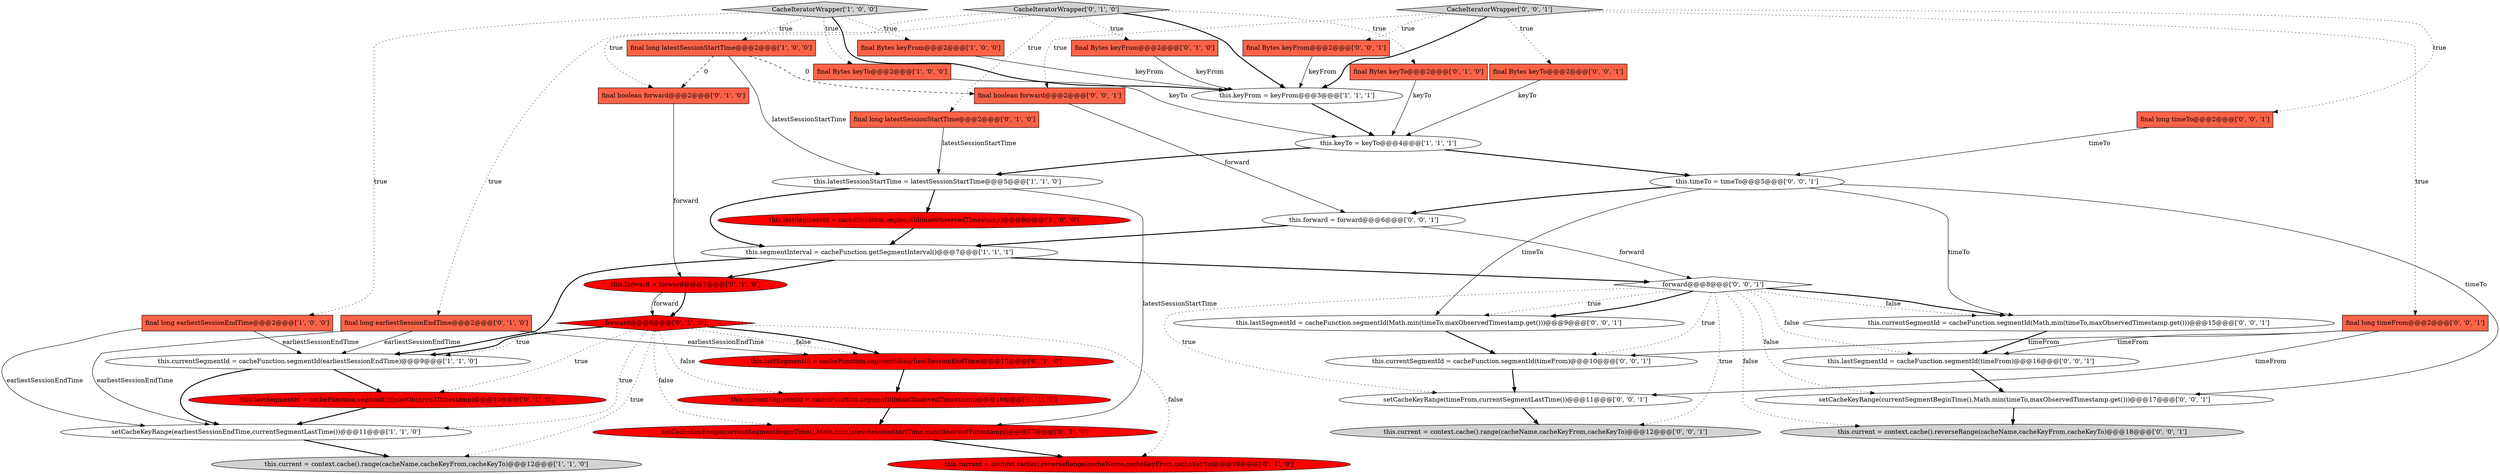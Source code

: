digraph {
17 [style = filled, label = "this.lastSegmentId = cacheFunction.segmentId(maxObservedTimestamp)@@@10@@@['0', '1', '0']", fillcolor = red, shape = ellipse image = "AAA1AAABBB2BBB"];
25 [style = filled, label = "final boolean forward@@@2@@@['0', '1', '0']", fillcolor = tomato, shape = box image = "AAA1AAABBB2BBB"];
26 [style = filled, label = "setCacheKeyRange(timeFrom,currentSegmentLastTime())@@@11@@@['0', '0', '1']", fillcolor = white, shape = ellipse image = "AAA0AAABBB3BBB"];
27 [style = filled, label = "forward@@@8@@@['0', '0', '1']", fillcolor = white, shape = diamond image = "AAA0AAABBB3BBB"];
38 [style = filled, label = "setCacheKeyRange(currentSegmentBeginTime(),Math.min(timeTo,maxObservedTimestamp.get()))@@@17@@@['0', '0', '1']", fillcolor = white, shape = ellipse image = "AAA0AAABBB3BBB"];
15 [style = filled, label = "this.lastSegmentId = cacheFunction.segmentId(earliestSessionEndTime)@@@15@@@['0', '1', '0']", fillcolor = red, shape = ellipse image = "AAA1AAABBB2BBB"];
9 [style = filled, label = "this.lastSegmentId = cacheFunction.segmentId(maxObservedTimestamp)@@@6@@@['1', '0', '0']", fillcolor = red, shape = ellipse image = "AAA1AAABBB1BBB"];
40 [style = filled, label = "final long timeFrom@@@2@@@['0', '0', '1']", fillcolor = tomato, shape = box image = "AAA0AAABBB3BBB"];
37 [style = filled, label = "this.currentSegmentId = cacheFunction.segmentId(Math.min(timeTo,maxObservedTimestamp.get()))@@@15@@@['0', '0', '1']", fillcolor = white, shape = ellipse image = "AAA0AAABBB3BBB"];
7 [style = filled, label = "this.currentSegmentId = cacheFunction.segmentId(earliestSessionEndTime)@@@9@@@['1', '1', '0']", fillcolor = white, shape = ellipse image = "AAA0AAABBB1BBB"];
10 [style = filled, label = "this.latestSessionStartTime = latestSessionStartTime@@@5@@@['1', '1', '0']", fillcolor = white, shape = ellipse image = "AAA0AAABBB1BBB"];
5 [style = filled, label = "this.keyFrom = keyFrom@@@3@@@['1', '1', '1']", fillcolor = white, shape = ellipse image = "AAA0AAABBB1BBB"];
20 [style = filled, label = "this.currentSegmentId = cacheFunction.segmentId(maxObservedTimestamp)@@@16@@@['0', '1', '0']", fillcolor = red, shape = ellipse image = "AAA1AAABBB2BBB"];
33 [style = filled, label = "final Bytes keyFrom@@@2@@@['0', '0', '1']", fillcolor = tomato, shape = box image = "AAA0AAABBB3BBB"];
35 [style = filled, label = "final Bytes keyTo@@@2@@@['0', '0', '1']", fillcolor = tomato, shape = box image = "AAA0AAABBB3BBB"];
39 [style = filled, label = "this.current = context.cache().range(cacheName,cacheKeyFrom,cacheKeyTo)@@@12@@@['0', '0', '1']", fillcolor = lightgray, shape = ellipse image = "AAA0AAABBB3BBB"];
11 [style = filled, label = "final long latestSessionStartTime@@@2@@@['1', '0', '0']", fillcolor = tomato, shape = box image = "AAA1AAABBB1BBB"];
21 [style = filled, label = "this.forward = forward@@@7@@@['0', '1', '0']", fillcolor = red, shape = ellipse image = "AAA1AAABBB2BBB"];
3 [style = filled, label = "this.segmentInterval = cacheFunction.getSegmentInterval()@@@7@@@['1', '1', '1']", fillcolor = white, shape = ellipse image = "AAA0AAABBB1BBB"];
14 [style = filled, label = "CacheIteratorWrapper['0', '1', '0']", fillcolor = lightgray, shape = diamond image = "AAA0AAABBB2BBB"];
28 [style = filled, label = "this.currentSegmentId = cacheFunction.segmentId(timeFrom)@@@10@@@['0', '0', '1']", fillcolor = white, shape = ellipse image = "AAA0AAABBB3BBB"];
24 [style = filled, label = "final long latestSessionStartTime@@@2@@@['0', '1', '0']", fillcolor = tomato, shape = box image = "AAA0AAABBB2BBB"];
30 [style = filled, label = "this.forward = forward@@@6@@@['0', '0', '1']", fillcolor = white, shape = ellipse image = "AAA0AAABBB3BBB"];
12 [style = filled, label = "CacheIteratorWrapper['1', '0', '0']", fillcolor = lightgray, shape = diamond image = "AAA0AAABBB1BBB"];
6 [style = filled, label = "this.keyTo = keyTo@@@4@@@['1', '1', '1']", fillcolor = white, shape = ellipse image = "AAA0AAABBB1BBB"];
36 [style = filled, label = "CacheIteratorWrapper['0', '0', '1']", fillcolor = lightgray, shape = diamond image = "AAA0AAABBB3BBB"];
2 [style = filled, label = "final Bytes keyFrom@@@2@@@['1', '0', '0']", fillcolor = tomato, shape = box image = "AAA0AAABBB1BBB"];
16 [style = filled, label = "forward@@@8@@@['0', '1', '0']", fillcolor = red, shape = diamond image = "AAA1AAABBB2BBB"];
29 [style = filled, label = "this.timeTo = timeTo@@@5@@@['0', '0', '1']", fillcolor = white, shape = ellipse image = "AAA0AAABBB3BBB"];
41 [style = filled, label = "final boolean forward@@@2@@@['0', '0', '1']", fillcolor = tomato, shape = box image = "AAA0AAABBB3BBB"];
4 [style = filled, label = "this.current = context.cache().range(cacheName,cacheKeyFrom,cacheKeyTo)@@@12@@@['1', '1', '0']", fillcolor = lightgray, shape = ellipse image = "AAA0AAABBB1BBB"];
18 [style = filled, label = "final long earliestSessionEndTime@@@2@@@['0', '1', '0']", fillcolor = tomato, shape = box image = "AAA0AAABBB2BBB"];
8 [style = filled, label = "final long earliestSessionEndTime@@@2@@@['1', '0', '0']", fillcolor = tomato, shape = box image = "AAA0AAABBB1BBB"];
23 [style = filled, label = "final Bytes keyFrom@@@2@@@['0', '1', '0']", fillcolor = tomato, shape = box image = "AAA0AAABBB2BBB"];
32 [style = filled, label = "this.current = context.cache().reverseRange(cacheName,cacheKeyFrom,cacheKeyTo)@@@18@@@['0', '0', '1']", fillcolor = lightgray, shape = ellipse image = "AAA0AAABBB3BBB"];
22 [style = filled, label = "this.current = context.cache().reverseRange(cacheName,cacheKeyFrom,cacheKeyTo)@@@18@@@['0', '1', '0']", fillcolor = red, shape = ellipse image = "AAA1AAABBB2BBB"];
1 [style = filled, label = "setCacheKeyRange(earliestSessionEndTime,currentSegmentLastTime())@@@11@@@['1', '1', '0']", fillcolor = white, shape = ellipse image = "AAA0AAABBB1BBB"];
42 [style = filled, label = "this.lastSegmentId = cacheFunction.segmentId(timeFrom)@@@16@@@['0', '0', '1']", fillcolor = white, shape = ellipse image = "AAA0AAABBB3BBB"];
13 [style = filled, label = "setCacheKeyRange(currentSegmentBeginTime(),Math.min(latestSessionStartTime,maxObservedTimestamp))@@@17@@@['0', '1', '0']", fillcolor = red, shape = ellipse image = "AAA1AAABBB2BBB"];
34 [style = filled, label = "this.lastSegmentId = cacheFunction.segmentId(Math.min(timeTo,maxObservedTimestamp.get()))@@@9@@@['0', '0', '1']", fillcolor = white, shape = ellipse image = "AAA0AAABBB3BBB"];
31 [style = filled, label = "final long timeTo@@@2@@@['0', '0', '1']", fillcolor = tomato, shape = box image = "AAA0AAABBB3BBB"];
0 [style = filled, label = "final Bytes keyTo@@@2@@@['1', '0', '0']", fillcolor = tomato, shape = box image = "AAA0AAABBB1BBB"];
19 [style = filled, label = "final Bytes keyTo@@@2@@@['0', '1', '0']", fillcolor = tomato, shape = box image = "AAA0AAABBB2BBB"];
23->5 [style = solid, label="keyFrom"];
14->19 [style = dotted, label="true"];
12->5 [style = bold, label=""];
29->30 [style = bold, label=""];
27->32 [style = dotted, label="false"];
12->8 [style = dotted, label="true"];
27->37 [style = dotted, label="false"];
16->15 [style = dotted, label="false"];
16->17 [style = dotted, label="true"];
16->7 [style = bold, label=""];
10->13 [style = solid, label="latestSessionStartTime"];
31->29 [style = solid, label="timeTo"];
27->38 [style = dotted, label="false"];
6->29 [style = bold, label=""];
3->27 [style = bold, label=""];
25->21 [style = solid, label="forward"];
8->7 [style = solid, label="earliestSessionEndTime"];
16->7 [style = dotted, label="true"];
15->20 [style = bold, label=""];
0->6 [style = solid, label="keyTo"];
21->16 [style = bold, label=""];
13->22 [style = bold, label=""];
33->5 [style = solid, label="keyFrom"];
14->18 [style = dotted, label="true"];
40->28 [style = solid, label="timeFrom"];
24->10 [style = solid, label="latestSessionStartTime"];
1->4 [style = bold, label=""];
7->1 [style = bold, label=""];
18->1 [style = solid, label="earliestSessionEndTime"];
14->24 [style = dotted, label="true"];
12->2 [style = dotted, label="true"];
36->40 [style = dotted, label="true"];
16->4 [style = dotted, label="true"];
36->31 [style = dotted, label="true"];
38->32 [style = bold, label=""];
12->11 [style = dotted, label="true"];
29->34 [style = solid, label="timeTo"];
5->6 [style = bold, label=""];
16->1 [style = dotted, label="true"];
3->7 [style = bold, label=""];
14->25 [style = dotted, label="true"];
12->0 [style = dotted, label="true"];
18->7 [style = solid, label="earliestSessionEndTime"];
11->10 [style = solid, label="latestSessionStartTime"];
18->15 [style = solid, label="earliestSessionEndTime"];
42->38 [style = bold, label=""];
19->6 [style = solid, label="keyTo"];
2->5 [style = solid, label="keyFrom"];
20->13 [style = bold, label=""];
7->17 [style = bold, label=""];
27->39 [style = dotted, label="true"];
17->1 [style = bold, label=""];
8->1 [style = solid, label="earliestSessionEndTime"];
28->26 [style = bold, label=""];
14->23 [style = dotted, label="true"];
29->38 [style = solid, label="timeTo"];
27->42 [style = dotted, label="false"];
34->28 [style = bold, label=""];
27->37 [style = bold, label=""];
27->34 [style = bold, label=""];
30->3 [style = bold, label=""];
16->13 [style = dotted, label="false"];
6->10 [style = bold, label=""];
40->26 [style = solid, label="timeFrom"];
11->25 [style = dashed, label="0"];
9->3 [style = bold, label=""];
3->21 [style = bold, label=""];
36->5 [style = bold, label=""];
10->9 [style = bold, label=""];
29->37 [style = solid, label="timeTo"];
37->42 [style = bold, label=""];
14->5 [style = bold, label=""];
16->22 [style = dotted, label="false"];
36->33 [style = dotted, label="true"];
36->41 [style = dotted, label="true"];
16->15 [style = bold, label=""];
35->6 [style = solid, label="keyTo"];
27->34 [style = dotted, label="true"];
27->26 [style = dotted, label="true"];
10->3 [style = bold, label=""];
26->39 [style = bold, label=""];
40->42 [style = solid, label="timeFrom"];
27->28 [style = dotted, label="true"];
16->20 [style = dotted, label="false"];
11->41 [style = dashed, label="0"];
41->30 [style = solid, label="forward"];
36->35 [style = dotted, label="true"];
21->16 [style = solid, label="forward"];
30->27 [style = solid, label="forward"];
}
